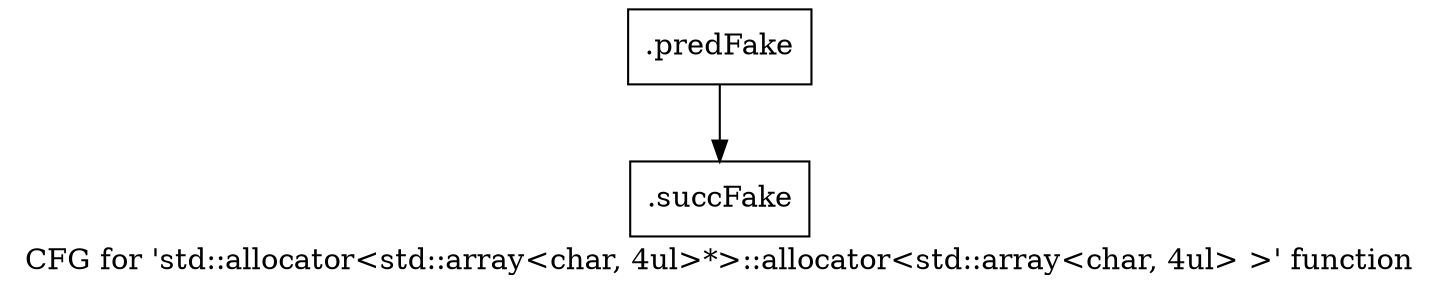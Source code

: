 digraph "CFG for 'std::allocator\<std::array\<char, 4ul\>*\>::allocator\<std::array\<char, 4ul\> \>' function" {
	label="CFG for 'std::allocator\<std::array\<char, 4ul\>*\>::allocator\<std::array\<char, 4ul\> \>' function";

	Node0x3bc3a00 [shape=record,filename="",linenumber="",label="{.predFake}"];
	Node0x3bc3a00 -> Node0x3adf660[ callList="" memoryops="" filename="/usr/vitis/Vitis_HLS/2020.2/tps/lnx64/gcc-6.2.0/lib/gcc/x86_64-pc-linux-gnu/6.2.0/../../../../include/c++/6.2.0/bits/allocator.h" execusionnum="52"];
	Node0x3adf660 [shape=record,filename="/usr/vitis/Vitis_HLS/2020.2/tps/lnx64/gcc-6.2.0/lib/gcc/x86_64-pc-linux-gnu/6.2.0/../../../../include/c++/6.2.0/bits/allocator.h",linenumber="124",label="{.succFake}"];
}
